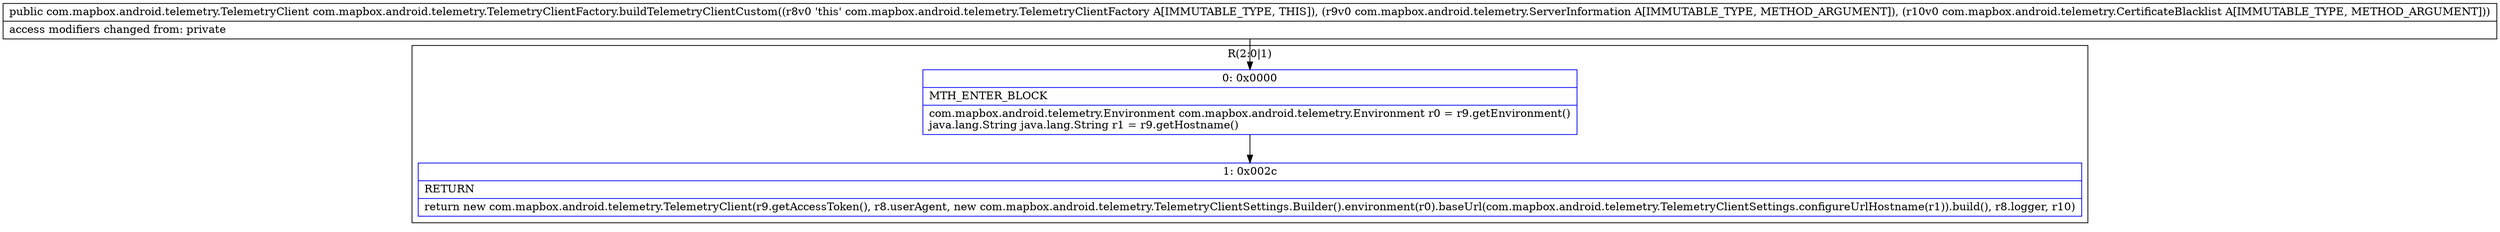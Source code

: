 digraph "CFG forcom.mapbox.android.telemetry.TelemetryClientFactory.buildTelemetryClientCustom(Lcom\/mapbox\/android\/telemetry\/ServerInformation;Lcom\/mapbox\/android\/telemetry\/CertificateBlacklist;)Lcom\/mapbox\/android\/telemetry\/TelemetryClient;" {
subgraph cluster_Region_964982018 {
label = "R(2:0|1)";
node [shape=record,color=blue];
Node_0 [shape=record,label="{0\:\ 0x0000|MTH_ENTER_BLOCK\l|com.mapbox.android.telemetry.Environment com.mapbox.android.telemetry.Environment r0 = r9.getEnvironment()\ljava.lang.String java.lang.String r1 = r9.getHostname()\l}"];
Node_1 [shape=record,label="{1\:\ 0x002c|RETURN\l|return new com.mapbox.android.telemetry.TelemetryClient(r9.getAccessToken(), r8.userAgent, new com.mapbox.android.telemetry.TelemetryClientSettings.Builder().environment(r0).baseUrl(com.mapbox.android.telemetry.TelemetryClientSettings.configureUrlHostname(r1)).build(), r8.logger, r10)\l}"];
}
MethodNode[shape=record,label="{public com.mapbox.android.telemetry.TelemetryClient com.mapbox.android.telemetry.TelemetryClientFactory.buildTelemetryClientCustom((r8v0 'this' com.mapbox.android.telemetry.TelemetryClientFactory A[IMMUTABLE_TYPE, THIS]), (r9v0 com.mapbox.android.telemetry.ServerInformation A[IMMUTABLE_TYPE, METHOD_ARGUMENT]), (r10v0 com.mapbox.android.telemetry.CertificateBlacklist A[IMMUTABLE_TYPE, METHOD_ARGUMENT]))  | access modifiers changed from: private\l}"];
MethodNode -> Node_0;
Node_0 -> Node_1;
}


